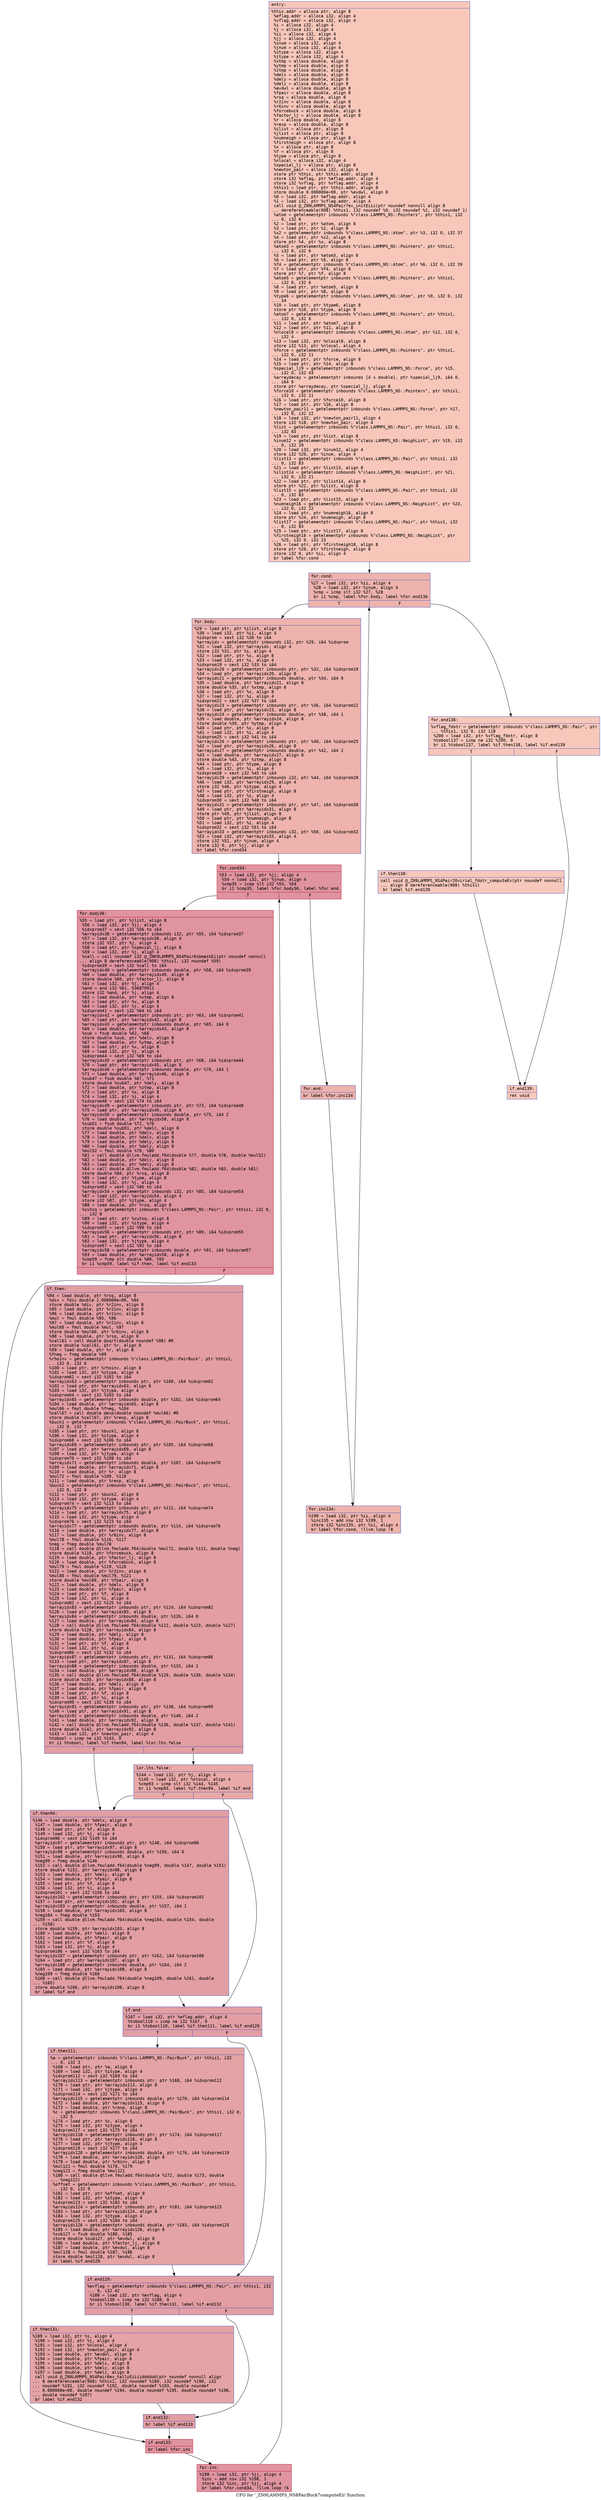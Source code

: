 digraph "CFG for '_ZN9LAMMPS_NS8PairBuck7computeEii' function" {
	label="CFG for '_ZN9LAMMPS_NS8PairBuck7computeEii' function";

	Node0x5564f35cb850 [shape=record,color="#3d50c3ff", style=filled, fillcolor="#ec7f6370" fontname="Courier",label="{entry:\l|  %this.addr = alloca ptr, align 8\l  %eflag.addr = alloca i32, align 4\l  %vflag.addr = alloca i32, align 4\l  %i = alloca i32, align 4\l  %j = alloca i32, align 4\l  %ii = alloca i32, align 4\l  %jj = alloca i32, align 4\l  %inum = alloca i32, align 4\l  %jnum = alloca i32, align 4\l  %itype = alloca i32, align 4\l  %jtype = alloca i32, align 4\l  %xtmp = alloca double, align 8\l  %ytmp = alloca double, align 8\l  %ztmp = alloca double, align 8\l  %delx = alloca double, align 8\l  %dely = alloca double, align 8\l  %delz = alloca double, align 8\l  %evdwl = alloca double, align 8\l  %fpair = alloca double, align 8\l  %rsq = alloca double, align 8\l  %r2inv = alloca double, align 8\l  %r6inv = alloca double, align 8\l  %forcebuck = alloca double, align 8\l  %factor_lj = alloca double, align 8\l  %r = alloca double, align 8\l  %rexp = alloca double, align 8\l  %ilist = alloca ptr, align 8\l  %jlist = alloca ptr, align 8\l  %numneigh = alloca ptr, align 8\l  %firstneigh = alloca ptr, align 8\l  %x = alloca ptr, align 8\l  %f = alloca ptr, align 8\l  %type = alloca ptr, align 8\l  %nlocal = alloca i32, align 4\l  %special_lj = alloca ptr, align 8\l  %newton_pair = alloca i32, align 4\l  store ptr %this, ptr %this.addr, align 8\l  store i32 %eflag, ptr %eflag.addr, align 4\l  store i32 %vflag, ptr %vflag.addr, align 4\l  %this1 = load ptr, ptr %this.addr, align 8\l  store double 0.000000e+00, ptr %evdwl, align 8\l  %0 = load i32, ptr %eflag.addr, align 4\l  %1 = load i32, ptr %vflag.addr, align 4\l  call void @_ZN9LAMMPS_NS4Pair7ev_initEiii(ptr noundef nonnull align 8\l... dereferenceable(908) %this1, i32 noundef %0, i32 noundef %1, i32 noundef 1)\l  %atom = getelementptr inbounds %\"class.LAMMPS_NS::Pointers\", ptr %this1, i32\l... 0, i32 6\l  %2 = load ptr, ptr %atom, align 8\l  %3 = load ptr, ptr %2, align 8\l  %x2 = getelementptr inbounds %\"class.LAMMPS_NS::Atom\", ptr %3, i32 0, i32 37\l  %4 = load ptr, ptr %x2, align 8\l  store ptr %4, ptr %x, align 8\l  %atom3 = getelementptr inbounds %\"class.LAMMPS_NS::Pointers\", ptr %this1,\l... i32 0, i32 6\l  %5 = load ptr, ptr %atom3, align 8\l  %6 = load ptr, ptr %5, align 8\l  %f4 = getelementptr inbounds %\"class.LAMMPS_NS::Atom\", ptr %6, i32 0, i32 39\l  %7 = load ptr, ptr %f4, align 8\l  store ptr %7, ptr %f, align 8\l  %atom5 = getelementptr inbounds %\"class.LAMMPS_NS::Pointers\", ptr %this1,\l... i32 0, i32 6\l  %8 = load ptr, ptr %atom5, align 8\l  %9 = load ptr, ptr %8, align 8\l  %type6 = getelementptr inbounds %\"class.LAMMPS_NS::Atom\", ptr %9, i32 0, i32\l... 34\l  %10 = load ptr, ptr %type6, align 8\l  store ptr %10, ptr %type, align 8\l  %atom7 = getelementptr inbounds %\"class.LAMMPS_NS::Pointers\", ptr %this1,\l... i32 0, i32 6\l  %11 = load ptr, ptr %atom7, align 8\l  %12 = load ptr, ptr %11, align 8\l  %nlocal8 = getelementptr inbounds %\"class.LAMMPS_NS::Atom\", ptr %12, i32 0,\l... i32 4\l  %13 = load i32, ptr %nlocal8, align 8\l  store i32 %13, ptr %nlocal, align 4\l  %force = getelementptr inbounds %\"class.LAMMPS_NS::Pointers\", ptr %this1,\l... i32 0, i32 11\l  %14 = load ptr, ptr %force, align 8\l  %15 = load ptr, ptr %14, align 8\l  %special_lj9 = getelementptr inbounds %\"class.LAMMPS_NS::Force\", ptr %15,\l... i32 0, i32 43\l  %arraydecay = getelementptr inbounds [4 x double], ptr %special_lj9, i64 0,\l... i64 0\l  store ptr %arraydecay, ptr %special_lj, align 8\l  %force10 = getelementptr inbounds %\"class.LAMMPS_NS::Pointers\", ptr %this1,\l... i32 0, i32 11\l  %16 = load ptr, ptr %force10, align 8\l  %17 = load ptr, ptr %16, align 8\l  %newton_pair11 = getelementptr inbounds %\"class.LAMMPS_NS::Force\", ptr %17,\l... i32 0, i32 22\l  %18 = load i32, ptr %newton_pair11, align 4\l  store i32 %18, ptr %newton_pair, align 4\l  %list = getelementptr inbounds %\"class.LAMMPS_NS::Pair\", ptr %this1, i32 0,\l... i32 83\l  %19 = load ptr, ptr %list, align 8\l  %inum12 = getelementptr inbounds %\"class.LAMMPS_NS::NeighList\", ptr %19, i32\l... 0, i32 19\l  %20 = load i32, ptr %inum12, align 4\l  store i32 %20, ptr %inum, align 4\l  %list13 = getelementptr inbounds %\"class.LAMMPS_NS::Pair\", ptr %this1, i32\l... 0, i32 83\l  %21 = load ptr, ptr %list13, align 8\l  %ilist14 = getelementptr inbounds %\"class.LAMMPS_NS::NeighList\", ptr %21,\l... i32 0, i32 21\l  %22 = load ptr, ptr %ilist14, align 8\l  store ptr %22, ptr %ilist, align 8\l  %list15 = getelementptr inbounds %\"class.LAMMPS_NS::Pair\", ptr %this1, i32\l... 0, i32 83\l  %23 = load ptr, ptr %list15, align 8\l  %numneigh16 = getelementptr inbounds %\"class.LAMMPS_NS::NeighList\", ptr %23,\l... i32 0, i32 22\l  %24 = load ptr, ptr %numneigh16, align 8\l  store ptr %24, ptr %numneigh, align 8\l  %list17 = getelementptr inbounds %\"class.LAMMPS_NS::Pair\", ptr %this1, i32\l... 0, i32 83\l  %25 = load ptr, ptr %list17, align 8\l  %firstneigh18 = getelementptr inbounds %\"class.LAMMPS_NS::NeighList\", ptr\l... %25, i32 0, i32 23\l  %26 = load ptr, ptr %firstneigh18, align 8\l  store ptr %26, ptr %firstneigh, align 8\l  store i32 0, ptr %ii, align 4\l  br label %for.cond\l}"];
	Node0x5564f35cb850 -> Node0x5564f35d1100[tooltip="entry -> for.cond\nProbability 100.00%" ];
	Node0x5564f35d1100 [shape=record,color="#3d50c3ff", style=filled, fillcolor="#d6524470" fontname="Courier",label="{for.cond:\l|  %27 = load i32, ptr %ii, align 4\l  %28 = load i32, ptr %inum, align 4\l  %cmp = icmp slt i32 %27, %28\l  br i1 %cmp, label %for.body, label %for.end136\l|{<s0>T|<s1>F}}"];
	Node0x5564f35d1100:s0 -> Node0x5564f35d13a0[tooltip="for.cond -> for.body\nProbability 96.88%" ];
	Node0x5564f35d1100:s1 -> Node0x5564f35d1420[tooltip="for.cond -> for.end136\nProbability 3.12%" ];
	Node0x5564f35d13a0 [shape=record,color="#3d50c3ff", style=filled, fillcolor="#d6524470" fontname="Courier",label="{for.body:\l|  %29 = load ptr, ptr %ilist, align 8\l  %30 = load i32, ptr %ii, align 4\l  %idxprom = sext i32 %30 to i64\l  %arrayidx = getelementptr inbounds i32, ptr %29, i64 %idxprom\l  %31 = load i32, ptr %arrayidx, align 4\l  store i32 %31, ptr %i, align 4\l  %32 = load ptr, ptr %x, align 8\l  %33 = load i32, ptr %i, align 4\l  %idxprom19 = sext i32 %33 to i64\l  %arrayidx20 = getelementptr inbounds ptr, ptr %32, i64 %idxprom19\l  %34 = load ptr, ptr %arrayidx20, align 8\l  %arrayidx21 = getelementptr inbounds double, ptr %34, i64 0\l  %35 = load double, ptr %arrayidx21, align 8\l  store double %35, ptr %xtmp, align 8\l  %36 = load ptr, ptr %x, align 8\l  %37 = load i32, ptr %i, align 4\l  %idxprom22 = sext i32 %37 to i64\l  %arrayidx23 = getelementptr inbounds ptr, ptr %36, i64 %idxprom22\l  %38 = load ptr, ptr %arrayidx23, align 8\l  %arrayidx24 = getelementptr inbounds double, ptr %38, i64 1\l  %39 = load double, ptr %arrayidx24, align 8\l  store double %39, ptr %ytmp, align 8\l  %40 = load ptr, ptr %x, align 8\l  %41 = load i32, ptr %i, align 4\l  %idxprom25 = sext i32 %41 to i64\l  %arrayidx26 = getelementptr inbounds ptr, ptr %40, i64 %idxprom25\l  %42 = load ptr, ptr %arrayidx26, align 8\l  %arrayidx27 = getelementptr inbounds double, ptr %42, i64 2\l  %43 = load double, ptr %arrayidx27, align 8\l  store double %43, ptr %ztmp, align 8\l  %44 = load ptr, ptr %type, align 8\l  %45 = load i32, ptr %i, align 4\l  %idxprom28 = sext i32 %45 to i64\l  %arrayidx29 = getelementptr inbounds i32, ptr %44, i64 %idxprom28\l  %46 = load i32, ptr %arrayidx29, align 4\l  store i32 %46, ptr %itype, align 4\l  %47 = load ptr, ptr %firstneigh, align 8\l  %48 = load i32, ptr %i, align 4\l  %idxprom30 = sext i32 %48 to i64\l  %arrayidx31 = getelementptr inbounds ptr, ptr %47, i64 %idxprom30\l  %49 = load ptr, ptr %arrayidx31, align 8\l  store ptr %49, ptr %jlist, align 8\l  %50 = load ptr, ptr %numneigh, align 8\l  %51 = load i32, ptr %i, align 4\l  %idxprom32 = sext i32 %51 to i64\l  %arrayidx33 = getelementptr inbounds i32, ptr %50, i64 %idxprom32\l  %52 = load i32, ptr %arrayidx33, align 4\l  store i32 %52, ptr %jnum, align 4\l  store i32 0, ptr %jj, align 4\l  br label %for.cond34\l}"];
	Node0x5564f35d13a0 -> Node0x5564f35d4b20[tooltip="for.body -> for.cond34\nProbability 100.00%" ];
	Node0x5564f35d4b20 [shape=record,color="#b70d28ff", style=filled, fillcolor="#b70d2870" fontname="Courier",label="{for.cond34:\l|  %53 = load i32, ptr %jj, align 4\l  %54 = load i32, ptr %jnum, align 4\l  %cmp35 = icmp slt i32 %53, %54\l  br i1 %cmp35, label %for.body36, label %for.end\l|{<s0>T|<s1>F}}"];
	Node0x5564f35d4b20:s0 -> Node0x5564f35d4da0[tooltip="for.cond34 -> for.body36\nProbability 96.88%" ];
	Node0x5564f35d4b20:s1 -> Node0x5564f35d4e20[tooltip="for.cond34 -> for.end\nProbability 3.12%" ];
	Node0x5564f35d4da0 [shape=record,color="#b70d28ff", style=filled, fillcolor="#b70d2870" fontname="Courier",label="{for.body36:\l|  %55 = load ptr, ptr %jlist, align 8\l  %56 = load i32, ptr %jj, align 4\l  %idxprom37 = sext i32 %56 to i64\l  %arrayidx38 = getelementptr inbounds i32, ptr %55, i64 %idxprom37\l  %57 = load i32, ptr %arrayidx38, align 4\l  store i32 %57, ptr %j, align 4\l  %58 = load ptr, ptr %special_lj, align 8\l  %59 = load i32, ptr %j, align 4\l  %call = call noundef i32 @_ZNK9LAMMPS_NS4Pair6sbmaskEi(ptr noundef nonnull\l... align 8 dereferenceable(908) %this1, i32 noundef %59)\l  %idxprom39 = sext i32 %call to i64\l  %arrayidx40 = getelementptr inbounds double, ptr %58, i64 %idxprom39\l  %60 = load double, ptr %arrayidx40, align 8\l  store double %60, ptr %factor_lj, align 8\l  %61 = load i32, ptr %j, align 4\l  %and = and i32 %61, 536870911\l  store i32 %and, ptr %j, align 4\l  %62 = load double, ptr %xtmp, align 8\l  %63 = load ptr, ptr %x, align 8\l  %64 = load i32, ptr %j, align 4\l  %idxprom41 = sext i32 %64 to i64\l  %arrayidx42 = getelementptr inbounds ptr, ptr %63, i64 %idxprom41\l  %65 = load ptr, ptr %arrayidx42, align 8\l  %arrayidx43 = getelementptr inbounds double, ptr %65, i64 0\l  %66 = load double, ptr %arrayidx43, align 8\l  %sub = fsub double %62, %66\l  store double %sub, ptr %delx, align 8\l  %67 = load double, ptr %ytmp, align 8\l  %68 = load ptr, ptr %x, align 8\l  %69 = load i32, ptr %j, align 4\l  %idxprom44 = sext i32 %69 to i64\l  %arrayidx45 = getelementptr inbounds ptr, ptr %68, i64 %idxprom44\l  %70 = load ptr, ptr %arrayidx45, align 8\l  %arrayidx46 = getelementptr inbounds double, ptr %70, i64 1\l  %71 = load double, ptr %arrayidx46, align 8\l  %sub47 = fsub double %67, %71\l  store double %sub47, ptr %dely, align 8\l  %72 = load double, ptr %ztmp, align 8\l  %73 = load ptr, ptr %x, align 8\l  %74 = load i32, ptr %j, align 4\l  %idxprom48 = sext i32 %74 to i64\l  %arrayidx49 = getelementptr inbounds ptr, ptr %73, i64 %idxprom48\l  %75 = load ptr, ptr %arrayidx49, align 8\l  %arrayidx50 = getelementptr inbounds double, ptr %75, i64 2\l  %76 = load double, ptr %arrayidx50, align 8\l  %sub51 = fsub double %72, %76\l  store double %sub51, ptr %delz, align 8\l  %77 = load double, ptr %delx, align 8\l  %78 = load double, ptr %delx, align 8\l  %79 = load double, ptr %dely, align 8\l  %80 = load double, ptr %dely, align 8\l  %mul52 = fmul double %79, %80\l  %81 = call double @llvm.fmuladd.f64(double %77, double %78, double %mul52)\l  %82 = load double, ptr %delz, align 8\l  %83 = load double, ptr %delz, align 8\l  %84 = call double @llvm.fmuladd.f64(double %82, double %83, double %81)\l  store double %84, ptr %rsq, align 8\l  %85 = load ptr, ptr %type, align 8\l  %86 = load i32, ptr %j, align 4\l  %idxprom53 = sext i32 %86 to i64\l  %arrayidx54 = getelementptr inbounds i32, ptr %85, i64 %idxprom53\l  %87 = load i32, ptr %arrayidx54, align 4\l  store i32 %87, ptr %jtype, align 4\l  %88 = load double, ptr %rsq, align 8\l  %cutsq = getelementptr inbounds %\"class.LAMMPS_NS::Pair\", ptr %this1, i32 0,\l... i32 8\l  %89 = load ptr, ptr %cutsq, align 8\l  %90 = load i32, ptr %itype, align 4\l  %idxprom55 = sext i32 %90 to i64\l  %arrayidx56 = getelementptr inbounds ptr, ptr %89, i64 %idxprom55\l  %91 = load ptr, ptr %arrayidx56, align 8\l  %92 = load i32, ptr %jtype, align 4\l  %idxprom57 = sext i32 %92 to i64\l  %arrayidx58 = getelementptr inbounds double, ptr %91, i64 %idxprom57\l  %93 = load double, ptr %arrayidx58, align 8\l  %cmp59 = fcmp olt double %88, %93\l  br i1 %cmp59, label %if.then, label %if.end133\l|{<s0>T|<s1>F}}"];
	Node0x5564f35d4da0:s0 -> Node0x5564f35d8310[tooltip="for.body36 -> if.then\nProbability 50.00%" ];
	Node0x5564f35d4da0:s1 -> Node0x5564f35d8380[tooltip="for.body36 -> if.end133\nProbability 50.00%" ];
	Node0x5564f35d8310 [shape=record,color="#3d50c3ff", style=filled, fillcolor="#be242e70" fontname="Courier",label="{if.then:\l|  %94 = load double, ptr %rsq, align 8\l  %div = fdiv double 1.000000e+00, %94\l  store double %div, ptr %r2inv, align 8\l  %95 = load double, ptr %r2inv, align 8\l  %96 = load double, ptr %r2inv, align 8\l  %mul = fmul double %95, %96\l  %97 = load double, ptr %r2inv, align 8\l  %mul60 = fmul double %mul, %97\l  store double %mul60, ptr %r6inv, align 8\l  %98 = load double, ptr %rsq, align 8\l  %call61 = call double @sqrt(double noundef %98) #9\l  store double %call61, ptr %r, align 8\l  %99 = load double, ptr %r, align 8\l  %fneg = fneg double %99\l  %rhoinv = getelementptr inbounds %\"class.LAMMPS_NS::PairBuck\", ptr %this1,\l... i32 0, i32 6\l  %100 = load ptr, ptr %rhoinv, align 8\l  %101 = load i32, ptr %itype, align 4\l  %idxprom62 = sext i32 %101 to i64\l  %arrayidx63 = getelementptr inbounds ptr, ptr %100, i64 %idxprom62\l  %102 = load ptr, ptr %arrayidx63, align 8\l  %103 = load i32, ptr %jtype, align 4\l  %idxprom64 = sext i32 %103 to i64\l  %arrayidx65 = getelementptr inbounds double, ptr %102, i64 %idxprom64\l  %104 = load double, ptr %arrayidx65, align 8\l  %mul66 = fmul double %fneg, %104\l  %call67 = call double @exp(double noundef %mul66) #9\l  store double %call67, ptr %rexp, align 8\l  %buck1 = getelementptr inbounds %\"class.LAMMPS_NS::PairBuck\", ptr %this1,\l... i32 0, i32 7\l  %105 = load ptr, ptr %buck1, align 8\l  %106 = load i32, ptr %itype, align 4\l  %idxprom68 = sext i32 %106 to i64\l  %arrayidx69 = getelementptr inbounds ptr, ptr %105, i64 %idxprom68\l  %107 = load ptr, ptr %arrayidx69, align 8\l  %108 = load i32, ptr %jtype, align 4\l  %idxprom70 = sext i32 %108 to i64\l  %arrayidx71 = getelementptr inbounds double, ptr %107, i64 %idxprom70\l  %109 = load double, ptr %arrayidx71, align 8\l  %110 = load double, ptr %r, align 8\l  %mul72 = fmul double %109, %110\l  %111 = load double, ptr %rexp, align 8\l  %buck2 = getelementptr inbounds %\"class.LAMMPS_NS::PairBuck\", ptr %this1,\l... i32 0, i32 8\l  %112 = load ptr, ptr %buck2, align 8\l  %113 = load i32, ptr %itype, align 4\l  %idxprom74 = sext i32 %113 to i64\l  %arrayidx75 = getelementptr inbounds ptr, ptr %112, i64 %idxprom74\l  %114 = load ptr, ptr %arrayidx75, align 8\l  %115 = load i32, ptr %jtype, align 4\l  %idxprom76 = sext i32 %115 to i64\l  %arrayidx77 = getelementptr inbounds double, ptr %114, i64 %idxprom76\l  %116 = load double, ptr %arrayidx77, align 8\l  %117 = load double, ptr %r6inv, align 8\l  %mul78 = fmul double %116, %117\l  %neg = fneg double %mul78\l  %118 = call double @llvm.fmuladd.f64(double %mul72, double %111, double %neg)\l  store double %118, ptr %forcebuck, align 8\l  %119 = load double, ptr %factor_lj, align 8\l  %120 = load double, ptr %forcebuck, align 8\l  %mul79 = fmul double %119, %120\l  %121 = load double, ptr %r2inv, align 8\l  %mul80 = fmul double %mul79, %121\l  store double %mul80, ptr %fpair, align 8\l  %122 = load double, ptr %delx, align 8\l  %123 = load double, ptr %fpair, align 8\l  %124 = load ptr, ptr %f, align 8\l  %125 = load i32, ptr %i, align 4\l  %idxprom82 = sext i32 %125 to i64\l  %arrayidx83 = getelementptr inbounds ptr, ptr %124, i64 %idxprom82\l  %126 = load ptr, ptr %arrayidx83, align 8\l  %arrayidx84 = getelementptr inbounds double, ptr %126, i64 0\l  %127 = load double, ptr %arrayidx84, align 8\l  %128 = call double @llvm.fmuladd.f64(double %122, double %123, double %127)\l  store double %128, ptr %arrayidx84, align 8\l  %129 = load double, ptr %dely, align 8\l  %130 = load double, ptr %fpair, align 8\l  %131 = load ptr, ptr %f, align 8\l  %132 = load i32, ptr %i, align 4\l  %idxprom86 = sext i32 %132 to i64\l  %arrayidx87 = getelementptr inbounds ptr, ptr %131, i64 %idxprom86\l  %133 = load ptr, ptr %arrayidx87, align 8\l  %arrayidx88 = getelementptr inbounds double, ptr %133, i64 1\l  %134 = load double, ptr %arrayidx88, align 8\l  %135 = call double @llvm.fmuladd.f64(double %129, double %130, double %134)\l  store double %135, ptr %arrayidx88, align 8\l  %136 = load double, ptr %delz, align 8\l  %137 = load double, ptr %fpair, align 8\l  %138 = load ptr, ptr %f, align 8\l  %139 = load i32, ptr %i, align 4\l  %idxprom90 = sext i32 %139 to i64\l  %arrayidx91 = getelementptr inbounds ptr, ptr %138, i64 %idxprom90\l  %140 = load ptr, ptr %arrayidx91, align 8\l  %arrayidx92 = getelementptr inbounds double, ptr %140, i64 2\l  %141 = load double, ptr %arrayidx92, align 8\l  %142 = call double @llvm.fmuladd.f64(double %136, double %137, double %141)\l  store double %142, ptr %arrayidx92, align 8\l  %143 = load i32, ptr %newton_pair, align 4\l  %tobool = icmp ne i32 %143, 0\l  br i1 %tobool, label %if.then94, label %lor.lhs.false\l|{<s0>T|<s1>F}}"];
	Node0x5564f35d8310:s0 -> Node0x5564f35dc8c0[tooltip="if.then -> if.then94\nProbability 62.50%" ];
	Node0x5564f35d8310:s1 -> Node0x5564f35dc970[tooltip="if.then -> lor.lhs.false\nProbability 37.50%" ];
	Node0x5564f35dc970 [shape=record,color="#3d50c3ff", style=filled, fillcolor="#ca3b3770" fontname="Courier",label="{lor.lhs.false:\l|  %144 = load i32, ptr %j, align 4\l  %145 = load i32, ptr %nlocal, align 4\l  %cmp93 = icmp slt i32 %144, %145\l  br i1 %cmp93, label %if.then94, label %if.end\l|{<s0>T|<s1>F}}"];
	Node0x5564f35dc970:s0 -> Node0x5564f35dc8c0[tooltip="lor.lhs.false -> if.then94\nProbability 50.00%" ];
	Node0x5564f35dc970:s1 -> Node0x5564f35dcc60[tooltip="lor.lhs.false -> if.end\nProbability 50.00%" ];
	Node0x5564f35dc8c0 [shape=record,color="#3d50c3ff", style=filled, fillcolor="#be242e70" fontname="Courier",label="{if.then94:\l|  %146 = load double, ptr %delx, align 8\l  %147 = load double, ptr %fpair, align 8\l  %148 = load ptr, ptr %f, align 8\l  %149 = load i32, ptr %j, align 4\l  %idxprom96 = sext i32 %149 to i64\l  %arrayidx97 = getelementptr inbounds ptr, ptr %148, i64 %idxprom96\l  %150 = load ptr, ptr %arrayidx97, align 8\l  %arrayidx98 = getelementptr inbounds double, ptr %150, i64 0\l  %151 = load double, ptr %arrayidx98, align 8\l  %neg99 = fneg double %146\l  %152 = call double @llvm.fmuladd.f64(double %neg99, double %147, double %151)\l  store double %152, ptr %arrayidx98, align 8\l  %153 = load double, ptr %dely, align 8\l  %154 = load double, ptr %fpair, align 8\l  %155 = load ptr, ptr %f, align 8\l  %156 = load i32, ptr %j, align 4\l  %idxprom101 = sext i32 %156 to i64\l  %arrayidx102 = getelementptr inbounds ptr, ptr %155, i64 %idxprom101\l  %157 = load ptr, ptr %arrayidx102, align 8\l  %arrayidx103 = getelementptr inbounds double, ptr %157, i64 1\l  %158 = load double, ptr %arrayidx103, align 8\l  %neg104 = fneg double %153\l  %159 = call double @llvm.fmuladd.f64(double %neg104, double %154, double\l... %158)\l  store double %159, ptr %arrayidx103, align 8\l  %160 = load double, ptr %delz, align 8\l  %161 = load double, ptr %fpair, align 8\l  %162 = load ptr, ptr %f, align 8\l  %163 = load i32, ptr %j, align 4\l  %idxprom106 = sext i32 %163 to i64\l  %arrayidx107 = getelementptr inbounds ptr, ptr %162, i64 %idxprom106\l  %164 = load ptr, ptr %arrayidx107, align 8\l  %arrayidx108 = getelementptr inbounds double, ptr %164, i64 2\l  %165 = load double, ptr %arrayidx108, align 8\l  %neg109 = fneg double %160\l  %166 = call double @llvm.fmuladd.f64(double %neg109, double %161, double\l... %165)\l  store double %166, ptr %arrayidx108, align 8\l  br label %if.end\l}"];
	Node0x5564f35dc8c0 -> Node0x5564f35dcc60[tooltip="if.then94 -> if.end\nProbability 100.00%" ];
	Node0x5564f35dcc60 [shape=record,color="#3d50c3ff", style=filled, fillcolor="#be242e70" fontname="Courier",label="{if.end:\l|  %167 = load i32, ptr %eflag.addr, align 4\l  %tobool110 = icmp ne i32 %167, 0\l  br i1 %tobool110, label %if.then111, label %if.end129\l|{<s0>T|<s1>F}}"];
	Node0x5564f35dcc60:s0 -> Node0x5564f35de5a0[tooltip="if.end -> if.then111\nProbability 62.50%" ];
	Node0x5564f35dcc60:s1 -> Node0x5564f35de5f0[tooltip="if.end -> if.end129\nProbability 37.50%" ];
	Node0x5564f35de5a0 [shape=record,color="#3d50c3ff", style=filled, fillcolor="#c32e3170" fontname="Courier",label="{if.then111:\l|  %a = getelementptr inbounds %\"class.LAMMPS_NS::PairBuck\", ptr %this1, i32\l... 0, i32 3\l  %168 = load ptr, ptr %a, align 8\l  %169 = load i32, ptr %itype, align 4\l  %idxprom112 = sext i32 %169 to i64\l  %arrayidx113 = getelementptr inbounds ptr, ptr %168, i64 %idxprom112\l  %170 = load ptr, ptr %arrayidx113, align 8\l  %171 = load i32, ptr %jtype, align 4\l  %idxprom114 = sext i32 %171 to i64\l  %arrayidx115 = getelementptr inbounds double, ptr %170, i64 %idxprom114\l  %172 = load double, ptr %arrayidx115, align 8\l  %173 = load double, ptr %rexp, align 8\l  %c = getelementptr inbounds %\"class.LAMMPS_NS::PairBuck\", ptr %this1, i32 0,\l... i32 5\l  %174 = load ptr, ptr %c, align 8\l  %175 = load i32, ptr %itype, align 4\l  %idxprom117 = sext i32 %175 to i64\l  %arrayidx118 = getelementptr inbounds ptr, ptr %174, i64 %idxprom117\l  %176 = load ptr, ptr %arrayidx118, align 8\l  %177 = load i32, ptr %jtype, align 4\l  %idxprom119 = sext i32 %177 to i64\l  %arrayidx120 = getelementptr inbounds double, ptr %176, i64 %idxprom119\l  %178 = load double, ptr %arrayidx120, align 8\l  %179 = load double, ptr %r6inv, align 8\l  %mul121 = fmul double %178, %179\l  %neg122 = fneg double %mul121\l  %180 = call double @llvm.fmuladd.f64(double %172, double %173, double\l... %neg122)\l  %offset = getelementptr inbounds %\"class.LAMMPS_NS::PairBuck\", ptr %this1,\l... i32 0, i32 9\l  %181 = load ptr, ptr %offset, align 8\l  %182 = load i32, ptr %itype, align 4\l  %idxprom123 = sext i32 %182 to i64\l  %arrayidx124 = getelementptr inbounds ptr, ptr %181, i64 %idxprom123\l  %183 = load ptr, ptr %arrayidx124, align 8\l  %184 = load i32, ptr %jtype, align 4\l  %idxprom125 = sext i32 %184 to i64\l  %arrayidx126 = getelementptr inbounds double, ptr %183, i64 %idxprom125\l  %185 = load double, ptr %arrayidx126, align 8\l  %sub127 = fsub double %180, %185\l  store double %sub127, ptr %evdwl, align 8\l  %186 = load double, ptr %factor_lj, align 8\l  %187 = load double, ptr %evdwl, align 8\l  %mul128 = fmul double %187, %186\l  store double %mul128, ptr %evdwl, align 8\l  br label %if.end129\l}"];
	Node0x5564f35de5a0 -> Node0x5564f35de5f0[tooltip="if.then111 -> if.end129\nProbability 100.00%" ];
	Node0x5564f35de5f0 [shape=record,color="#3d50c3ff", style=filled, fillcolor="#be242e70" fontname="Courier",label="{if.end129:\l|  %evflag = getelementptr inbounds %\"class.LAMMPS_NS::Pair\", ptr %this1, i32\l... 0, i32 42\l  %188 = load i32, ptr %evflag, align 4\l  %tobool130 = icmp ne i32 %188, 0\l  br i1 %tobool130, label %if.then131, label %if.end132\l|{<s0>T|<s1>F}}"];
	Node0x5564f35de5f0:s0 -> Node0x5564f35d5fb0[tooltip="if.end129 -> if.then131\nProbability 62.50%" ];
	Node0x5564f35de5f0:s1 -> Node0x5564f35d6030[tooltip="if.end129 -> if.end132\nProbability 37.50%" ];
	Node0x5564f35d5fb0 [shape=record,color="#3d50c3ff", style=filled, fillcolor="#c32e3170" fontname="Courier",label="{if.then131:\l|  %189 = load i32, ptr %i, align 4\l  %190 = load i32, ptr %j, align 4\l  %191 = load i32, ptr %nlocal, align 4\l  %192 = load i32, ptr %newton_pair, align 4\l  %193 = load double, ptr %evdwl, align 8\l  %194 = load double, ptr %fpair, align 8\l  %195 = load double, ptr %delx, align 8\l  %196 = load double, ptr %dely, align 8\l  %197 = load double, ptr %delz, align 8\l  call void @_ZN9LAMMPS_NS4Pair8ev_tallyEiiiidddddd(ptr noundef nonnull align\l... 8 dereferenceable(908) %this1, i32 noundef %189, i32 noundef %190, i32\l... noundef %191, i32 noundef %192, double noundef %193, double noundef\l... 0.000000e+00, double noundef %194, double noundef %195, double noundef %196,\l... double noundef %197)\l  br label %if.end132\l}"];
	Node0x5564f35d5fb0 -> Node0x5564f35d6030[tooltip="if.then131 -> if.end132\nProbability 100.00%" ];
	Node0x5564f35d6030 [shape=record,color="#3d50c3ff", style=filled, fillcolor="#be242e70" fontname="Courier",label="{if.end132:\l|  br label %if.end133\l}"];
	Node0x5564f35d6030 -> Node0x5564f35d8380[tooltip="if.end132 -> if.end133\nProbability 100.00%" ];
	Node0x5564f35d8380 [shape=record,color="#b70d28ff", style=filled, fillcolor="#b70d2870" fontname="Courier",label="{if.end133:\l|  br label %for.inc\l}"];
	Node0x5564f35d8380 -> Node0x5564f35d87a0[tooltip="if.end133 -> for.inc\nProbability 100.00%" ];
	Node0x5564f35d87a0 [shape=record,color="#b70d28ff", style=filled, fillcolor="#b70d2870" fontname="Courier",label="{for.inc:\l|  %198 = load i32, ptr %jj, align 4\l  %inc = add nsw i32 %198, 1\l  store i32 %inc, ptr %jj, align 4\l  br label %for.cond34, !llvm.loop !6\l}"];
	Node0x5564f35d87a0 -> Node0x5564f35d4b20[tooltip="for.inc -> for.cond34\nProbability 100.00%" ];
	Node0x5564f35d4e20 [shape=record,color="#3d50c3ff", style=filled, fillcolor="#d6524470" fontname="Courier",label="{for.end:\l|  br label %for.inc134\l}"];
	Node0x5564f35d4e20 -> Node0x5564f35d94c0[tooltip="for.end -> for.inc134\nProbability 100.00%" ];
	Node0x5564f35d94c0 [shape=record,color="#3d50c3ff", style=filled, fillcolor="#d6524470" fontname="Courier",label="{for.inc134:\l|  %199 = load i32, ptr %ii, align 4\l  %inc135 = add nsw i32 %199, 1\l  store i32 %inc135, ptr %ii, align 4\l  br label %for.cond, !llvm.loop !8\l}"];
	Node0x5564f35d94c0 -> Node0x5564f35d1100[tooltip="for.inc134 -> for.cond\nProbability 100.00%" ];
	Node0x5564f35d1420 [shape=record,color="#3d50c3ff", style=filled, fillcolor="#ec7f6370" fontname="Courier",label="{for.end136:\l|  %vflag_fdotr = getelementptr inbounds %\"class.LAMMPS_NS::Pair\", ptr\l... %this1, i32 0, i32 118\l  %200 = load i32, ptr %vflag_fdotr, align 8\l  %tobool137 = icmp ne i32 %200, 0\l  br i1 %tobool137, label %if.then138, label %if.end139\l|{<s0>T|<s1>F}}"];
	Node0x5564f35d1420:s0 -> Node0x5564f35e3ed0[tooltip="for.end136 -> if.then138\nProbability 62.50%" ];
	Node0x5564f35d1420:s1 -> Node0x5564f35e3f50[tooltip="for.end136 -> if.end139\nProbability 37.50%" ];
	Node0x5564f35e3ed0 [shape=record,color="#3d50c3ff", style=filled, fillcolor="#ed836670" fontname="Courier",label="{if.then138:\l|  call void @_ZN9LAMMPS_NS4Pair20virial_fdotr_computeEv(ptr noundef nonnull\l... align 8 dereferenceable(908) %this1)\l  br label %if.end139\l}"];
	Node0x5564f35e3ed0 -> Node0x5564f35e3f50[tooltip="if.then138 -> if.end139\nProbability 100.00%" ];
	Node0x5564f35e3f50 [shape=record,color="#3d50c3ff", style=filled, fillcolor="#ec7f6370" fontname="Courier",label="{if.end139:\l|  ret void\l}"];
}

